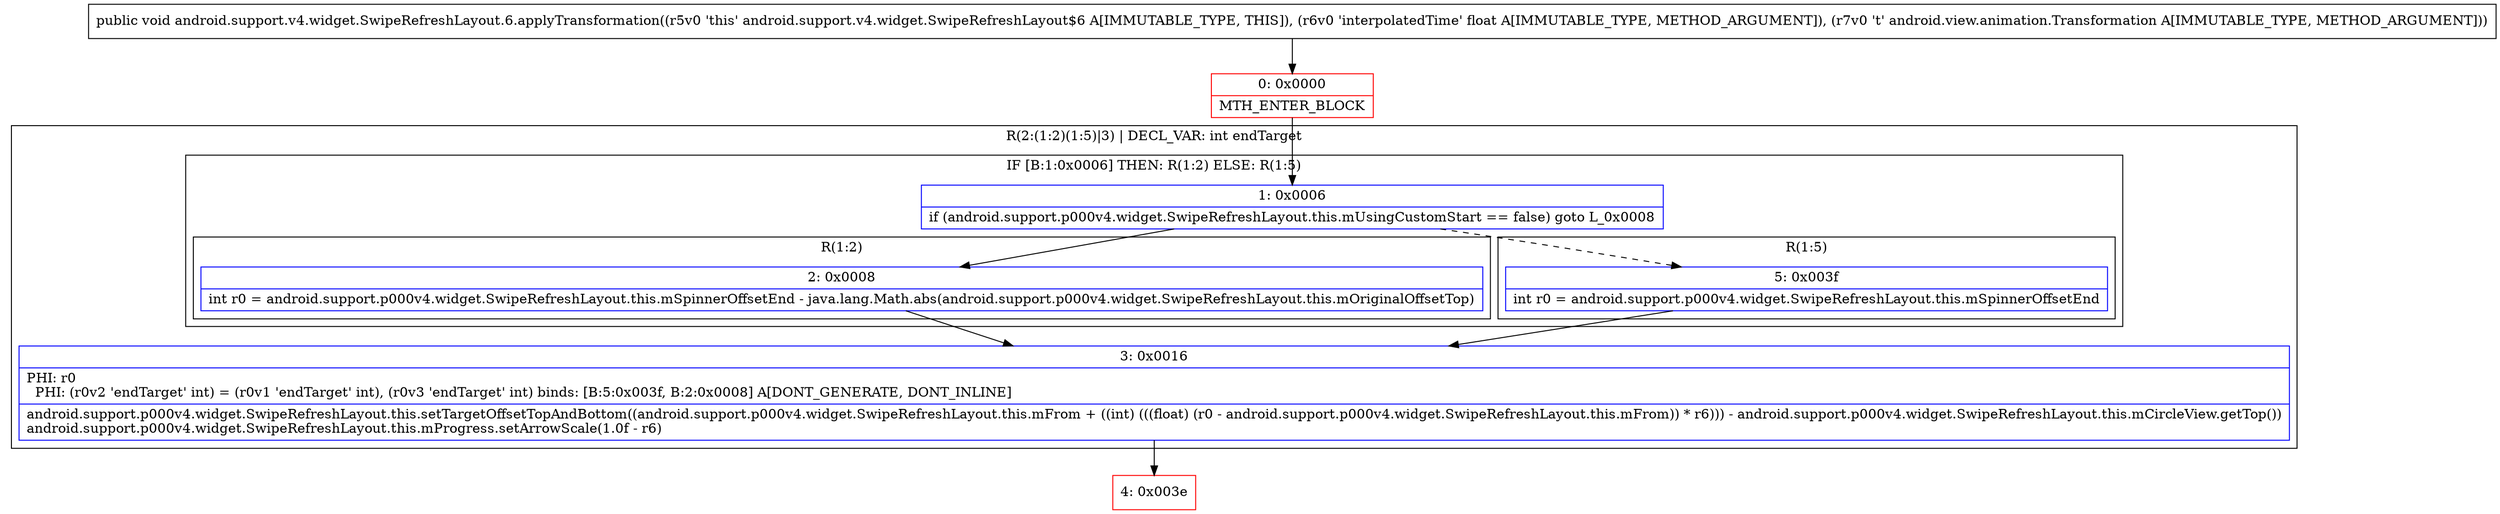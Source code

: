 digraph "CFG forandroid.support.v4.widget.SwipeRefreshLayout.6.applyTransformation(FLandroid\/view\/animation\/Transformation;)V" {
subgraph cluster_Region_1730204365 {
label = "R(2:(1:2)(1:5)|3) | DECL_VAR: int endTarget\l";
node [shape=record,color=blue];
subgraph cluster_IfRegion_1759775713 {
label = "IF [B:1:0x0006] THEN: R(1:2) ELSE: R(1:5)";
node [shape=record,color=blue];
Node_1 [shape=record,label="{1\:\ 0x0006|if (android.support.p000v4.widget.SwipeRefreshLayout.this.mUsingCustomStart == false) goto L_0x0008\l}"];
subgraph cluster_Region_924659341 {
label = "R(1:2)";
node [shape=record,color=blue];
Node_2 [shape=record,label="{2\:\ 0x0008|int r0 = android.support.p000v4.widget.SwipeRefreshLayout.this.mSpinnerOffsetEnd \- java.lang.Math.abs(android.support.p000v4.widget.SwipeRefreshLayout.this.mOriginalOffsetTop)\l}"];
}
subgraph cluster_Region_153616698 {
label = "R(1:5)";
node [shape=record,color=blue];
Node_5 [shape=record,label="{5\:\ 0x003f|int r0 = android.support.p000v4.widget.SwipeRefreshLayout.this.mSpinnerOffsetEnd\l}"];
}
}
Node_3 [shape=record,label="{3\:\ 0x0016|PHI: r0 \l  PHI: (r0v2 'endTarget' int) = (r0v1 'endTarget' int), (r0v3 'endTarget' int) binds: [B:5:0x003f, B:2:0x0008] A[DONT_GENERATE, DONT_INLINE]\l|android.support.p000v4.widget.SwipeRefreshLayout.this.setTargetOffsetTopAndBottom((android.support.p000v4.widget.SwipeRefreshLayout.this.mFrom + ((int) (((float) (r0 \- android.support.p000v4.widget.SwipeRefreshLayout.this.mFrom)) * r6))) \- android.support.p000v4.widget.SwipeRefreshLayout.this.mCircleView.getTop())\landroid.support.p000v4.widget.SwipeRefreshLayout.this.mProgress.setArrowScale(1.0f \- r6)\l}"];
}
Node_0 [shape=record,color=red,label="{0\:\ 0x0000|MTH_ENTER_BLOCK\l}"];
Node_4 [shape=record,color=red,label="{4\:\ 0x003e}"];
MethodNode[shape=record,label="{public void android.support.v4.widget.SwipeRefreshLayout.6.applyTransformation((r5v0 'this' android.support.v4.widget.SwipeRefreshLayout$6 A[IMMUTABLE_TYPE, THIS]), (r6v0 'interpolatedTime' float A[IMMUTABLE_TYPE, METHOD_ARGUMENT]), (r7v0 't' android.view.animation.Transformation A[IMMUTABLE_TYPE, METHOD_ARGUMENT])) }"];
MethodNode -> Node_0;
Node_1 -> Node_2;
Node_1 -> Node_5[style=dashed];
Node_2 -> Node_3;
Node_5 -> Node_3;
Node_3 -> Node_4;
Node_0 -> Node_1;
}

